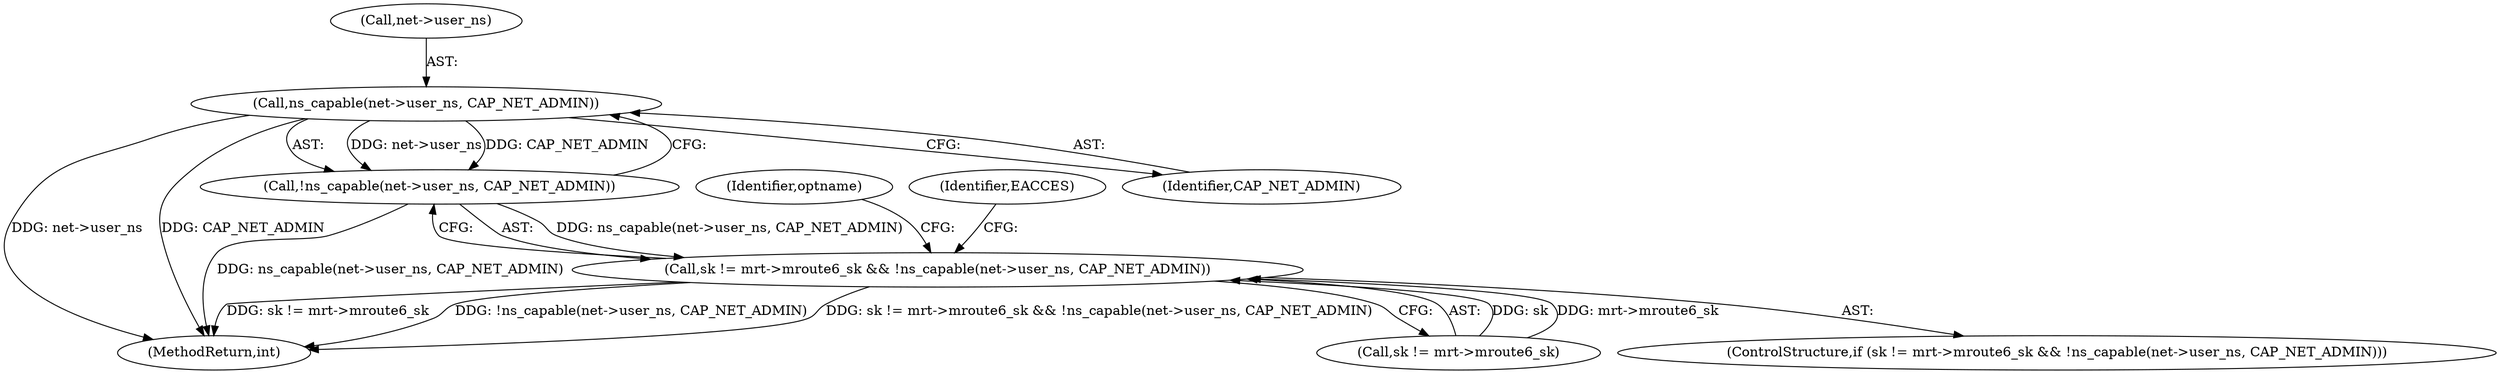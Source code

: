 digraph "0_linux_99253eb750fda6a644d5188fb26c43bad8d5a745_0@pointer" {
"1000143" [label="(Call,ns_capable(net->user_ns, CAP_NET_ADMIN))"];
"1000142" [label="(Call,!ns_capable(net->user_ns, CAP_NET_ADMIN))"];
"1000136" [label="(Call,sk != mrt->mroute6_sk && !ns_capable(net->user_ns, CAP_NET_ADMIN))"];
"1000152" [label="(Identifier,optname)"];
"1000137" [label="(Call,sk != mrt->mroute6_sk)"];
"1000150" [label="(Identifier,EACCES)"];
"1000470" [label="(MethodReturn,int)"];
"1000135" [label="(ControlStructure,if (sk != mrt->mroute6_sk && !ns_capable(net->user_ns, CAP_NET_ADMIN)))"];
"1000142" [label="(Call,!ns_capable(net->user_ns, CAP_NET_ADMIN))"];
"1000144" [label="(Call,net->user_ns)"];
"1000136" [label="(Call,sk != mrt->mroute6_sk && !ns_capable(net->user_ns, CAP_NET_ADMIN))"];
"1000143" [label="(Call,ns_capable(net->user_ns, CAP_NET_ADMIN))"];
"1000147" [label="(Identifier,CAP_NET_ADMIN)"];
"1000143" -> "1000142"  [label="AST: "];
"1000143" -> "1000147"  [label="CFG: "];
"1000144" -> "1000143"  [label="AST: "];
"1000147" -> "1000143"  [label="AST: "];
"1000142" -> "1000143"  [label="CFG: "];
"1000143" -> "1000470"  [label="DDG: net->user_ns"];
"1000143" -> "1000470"  [label="DDG: CAP_NET_ADMIN"];
"1000143" -> "1000142"  [label="DDG: net->user_ns"];
"1000143" -> "1000142"  [label="DDG: CAP_NET_ADMIN"];
"1000142" -> "1000136"  [label="AST: "];
"1000136" -> "1000142"  [label="CFG: "];
"1000142" -> "1000470"  [label="DDG: ns_capable(net->user_ns, CAP_NET_ADMIN)"];
"1000142" -> "1000136"  [label="DDG: ns_capable(net->user_ns, CAP_NET_ADMIN)"];
"1000136" -> "1000135"  [label="AST: "];
"1000136" -> "1000137"  [label="CFG: "];
"1000137" -> "1000136"  [label="AST: "];
"1000150" -> "1000136"  [label="CFG: "];
"1000152" -> "1000136"  [label="CFG: "];
"1000136" -> "1000470"  [label="DDG: !ns_capable(net->user_ns, CAP_NET_ADMIN)"];
"1000136" -> "1000470"  [label="DDG: sk != mrt->mroute6_sk && !ns_capable(net->user_ns, CAP_NET_ADMIN)"];
"1000136" -> "1000470"  [label="DDG: sk != mrt->mroute6_sk"];
"1000137" -> "1000136"  [label="DDG: sk"];
"1000137" -> "1000136"  [label="DDG: mrt->mroute6_sk"];
}
